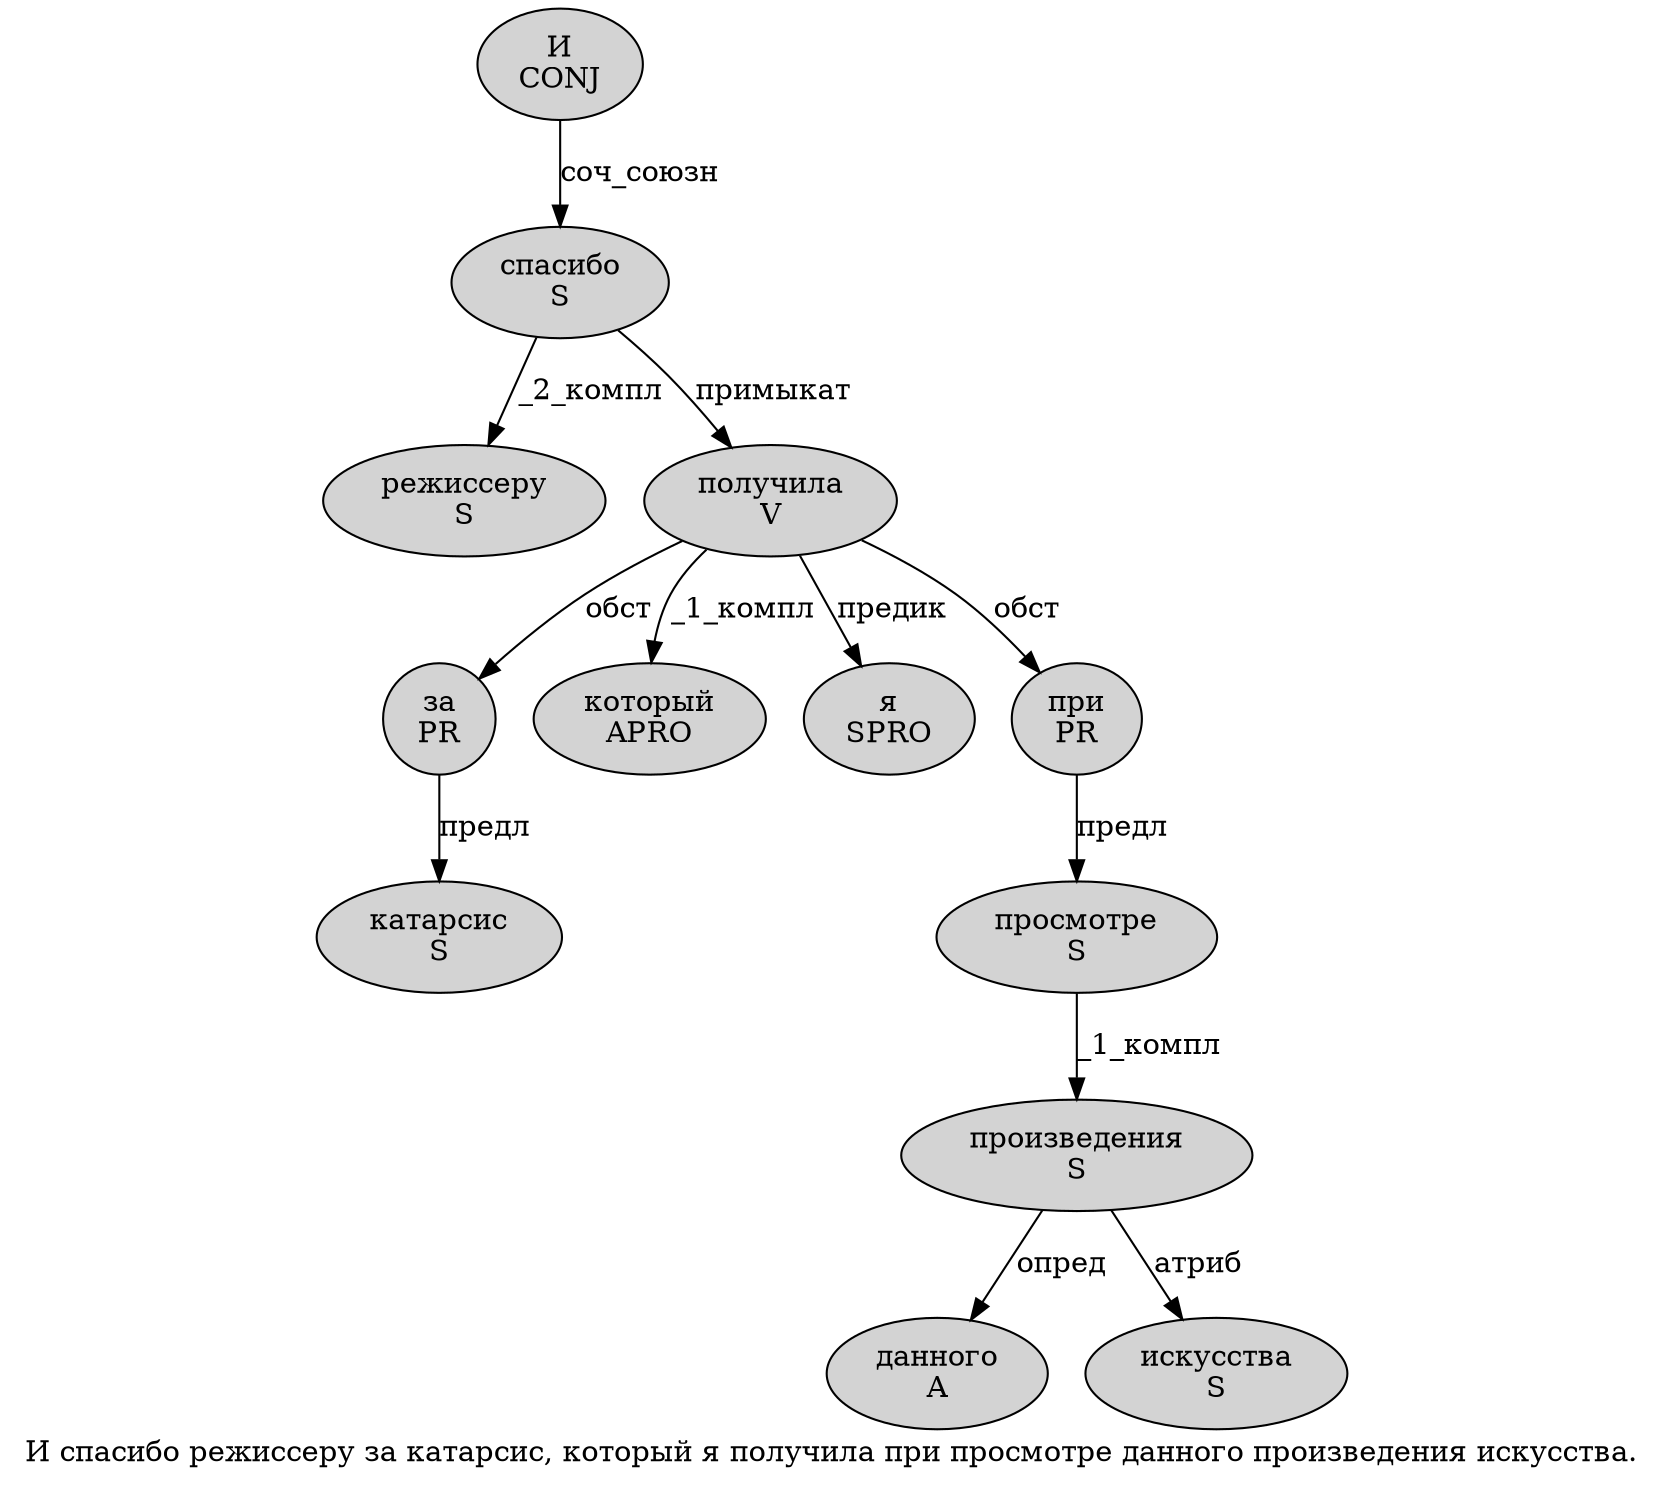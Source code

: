 digraph SENTENCE_635 {
	graph [label="И спасибо режиссеру за катарсис, который я получила при просмотре данного произведения искусства."]
	node [style=filled]
		0 [label="И
CONJ" color="" fillcolor=lightgray penwidth=1 shape=ellipse]
		1 [label="спасибо
S" color="" fillcolor=lightgray penwidth=1 shape=ellipse]
		2 [label="режиссеру
S" color="" fillcolor=lightgray penwidth=1 shape=ellipse]
		3 [label="за
PR" color="" fillcolor=lightgray penwidth=1 shape=ellipse]
		4 [label="катарсис
S" color="" fillcolor=lightgray penwidth=1 shape=ellipse]
		6 [label="который
APRO" color="" fillcolor=lightgray penwidth=1 shape=ellipse]
		7 [label="я
SPRO" color="" fillcolor=lightgray penwidth=1 shape=ellipse]
		8 [label="получила
V" color="" fillcolor=lightgray penwidth=1 shape=ellipse]
		9 [label="при
PR" color="" fillcolor=lightgray penwidth=1 shape=ellipse]
		10 [label="просмотре
S" color="" fillcolor=lightgray penwidth=1 shape=ellipse]
		11 [label="данного
A" color="" fillcolor=lightgray penwidth=1 shape=ellipse]
		12 [label="произведения
S" color="" fillcolor=lightgray penwidth=1 shape=ellipse]
		13 [label="искусства
S" color="" fillcolor=lightgray penwidth=1 shape=ellipse]
			3 -> 4 [label="предл"]
			1 -> 2 [label="_2_компл"]
			1 -> 8 [label="примыкат"]
			10 -> 12 [label="_1_компл"]
			12 -> 11 [label="опред"]
			12 -> 13 [label="атриб"]
			0 -> 1 [label="соч_союзн"]
			9 -> 10 [label="предл"]
			8 -> 3 [label="обст"]
			8 -> 6 [label="_1_компл"]
			8 -> 7 [label="предик"]
			8 -> 9 [label="обст"]
}